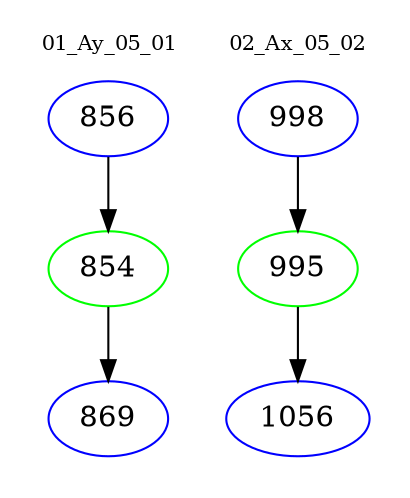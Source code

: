 digraph{
subgraph cluster_0 {
color = white
label = "01_Ay_05_01";
fontsize=10;
T0_856 [label="856", color="blue"]
T0_856 -> T0_854 [color="black"]
T0_854 [label="854", color="green"]
T0_854 -> T0_869 [color="black"]
T0_869 [label="869", color="blue"]
}
subgraph cluster_1 {
color = white
label = "02_Ax_05_02";
fontsize=10;
T1_998 [label="998", color="blue"]
T1_998 -> T1_995 [color="black"]
T1_995 [label="995", color="green"]
T1_995 -> T1_1056 [color="black"]
T1_1056 [label="1056", color="blue"]
}
}
